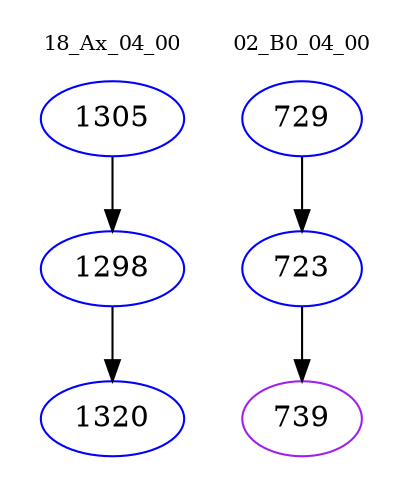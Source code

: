 digraph{
subgraph cluster_0 {
color = white
label = "18_Ax_04_00";
fontsize=10;
T0_1305 [label="1305", color="blue"]
T0_1305 -> T0_1298 [color="black"]
T0_1298 [label="1298", color="blue"]
T0_1298 -> T0_1320 [color="black"]
T0_1320 [label="1320", color="blue"]
}
subgraph cluster_1 {
color = white
label = "02_B0_04_00";
fontsize=10;
T1_729 [label="729", color="blue"]
T1_729 -> T1_723 [color="black"]
T1_723 [label="723", color="blue"]
T1_723 -> T1_739 [color="black"]
T1_739 [label="739", color="purple"]
}
}
